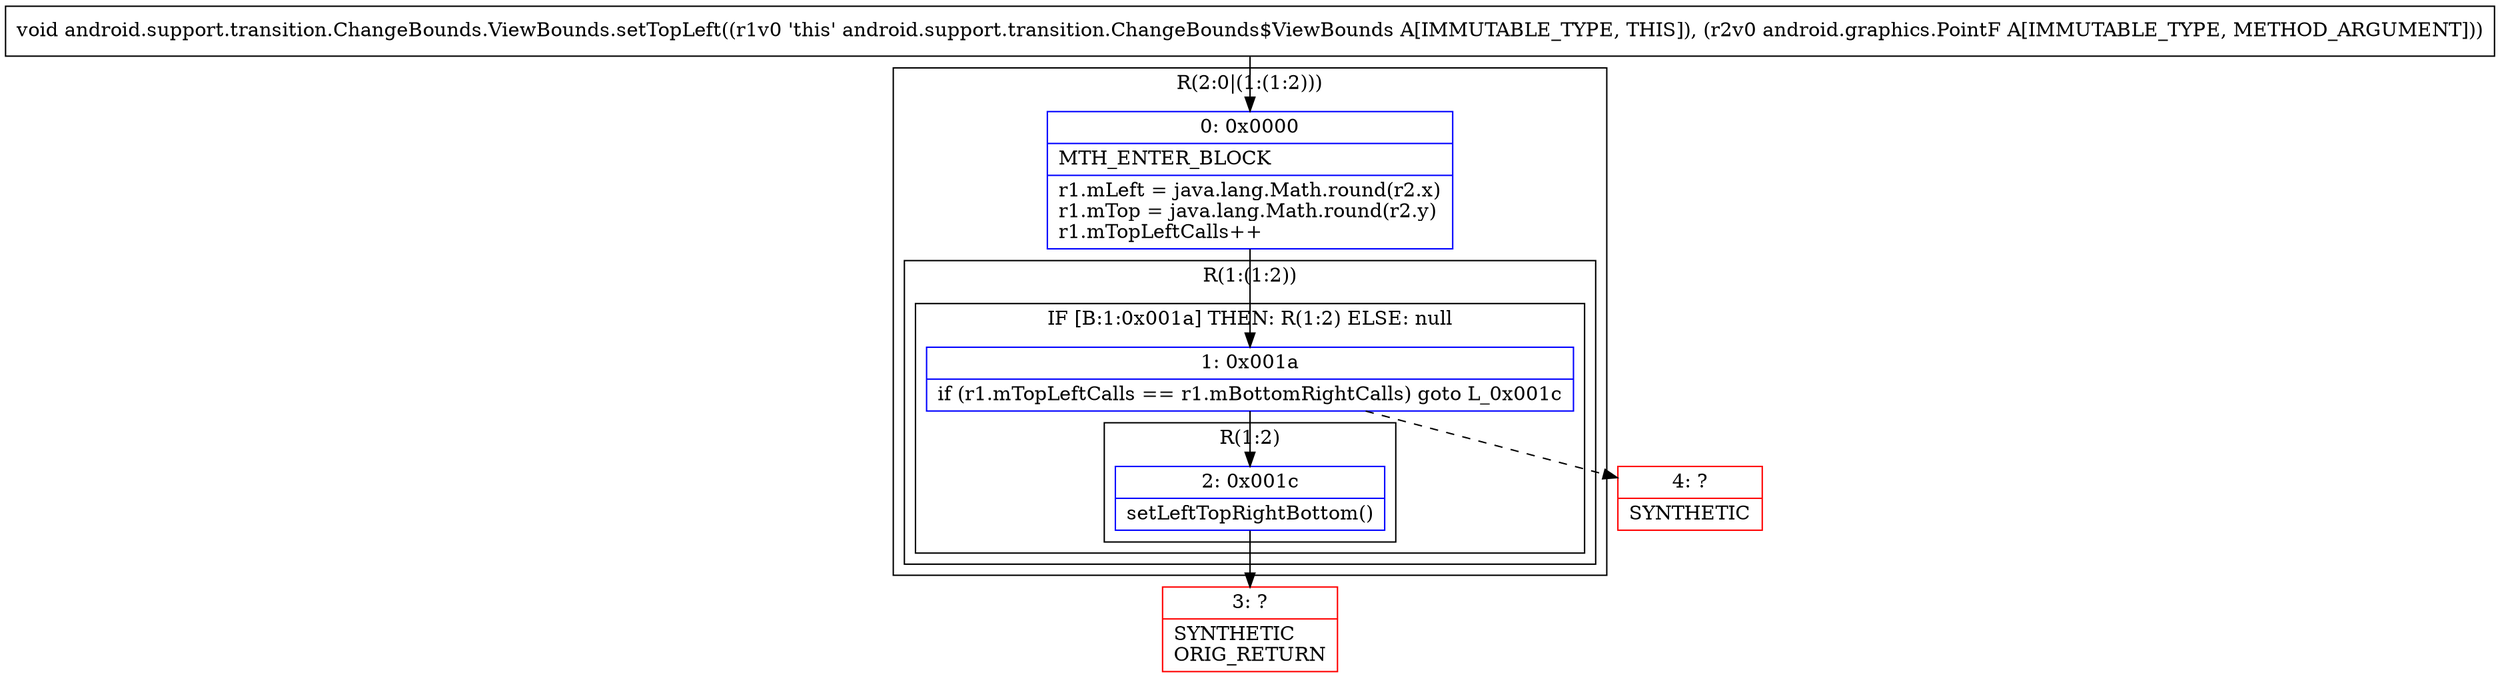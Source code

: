 digraph "CFG forandroid.support.transition.ChangeBounds.ViewBounds.setTopLeft(Landroid\/graphics\/PointF;)V" {
subgraph cluster_Region_1883765260 {
label = "R(2:0|(1:(1:2)))";
node [shape=record,color=blue];
Node_0 [shape=record,label="{0\:\ 0x0000|MTH_ENTER_BLOCK\l|r1.mLeft = java.lang.Math.round(r2.x)\lr1.mTop = java.lang.Math.round(r2.y)\lr1.mTopLeftCalls++\l}"];
subgraph cluster_Region_1912599916 {
label = "R(1:(1:2))";
node [shape=record,color=blue];
subgraph cluster_IfRegion_42100028 {
label = "IF [B:1:0x001a] THEN: R(1:2) ELSE: null";
node [shape=record,color=blue];
Node_1 [shape=record,label="{1\:\ 0x001a|if (r1.mTopLeftCalls == r1.mBottomRightCalls) goto L_0x001c\l}"];
subgraph cluster_Region_1649023411 {
label = "R(1:2)";
node [shape=record,color=blue];
Node_2 [shape=record,label="{2\:\ 0x001c|setLeftTopRightBottom()\l}"];
}
}
}
}
Node_3 [shape=record,color=red,label="{3\:\ ?|SYNTHETIC\lORIG_RETURN\l}"];
Node_4 [shape=record,color=red,label="{4\:\ ?|SYNTHETIC\l}"];
MethodNode[shape=record,label="{void android.support.transition.ChangeBounds.ViewBounds.setTopLeft((r1v0 'this' android.support.transition.ChangeBounds$ViewBounds A[IMMUTABLE_TYPE, THIS]), (r2v0 android.graphics.PointF A[IMMUTABLE_TYPE, METHOD_ARGUMENT])) }"];
MethodNode -> Node_0;
Node_0 -> Node_1;
Node_1 -> Node_2;
Node_1 -> Node_4[style=dashed];
Node_2 -> Node_3;
}


